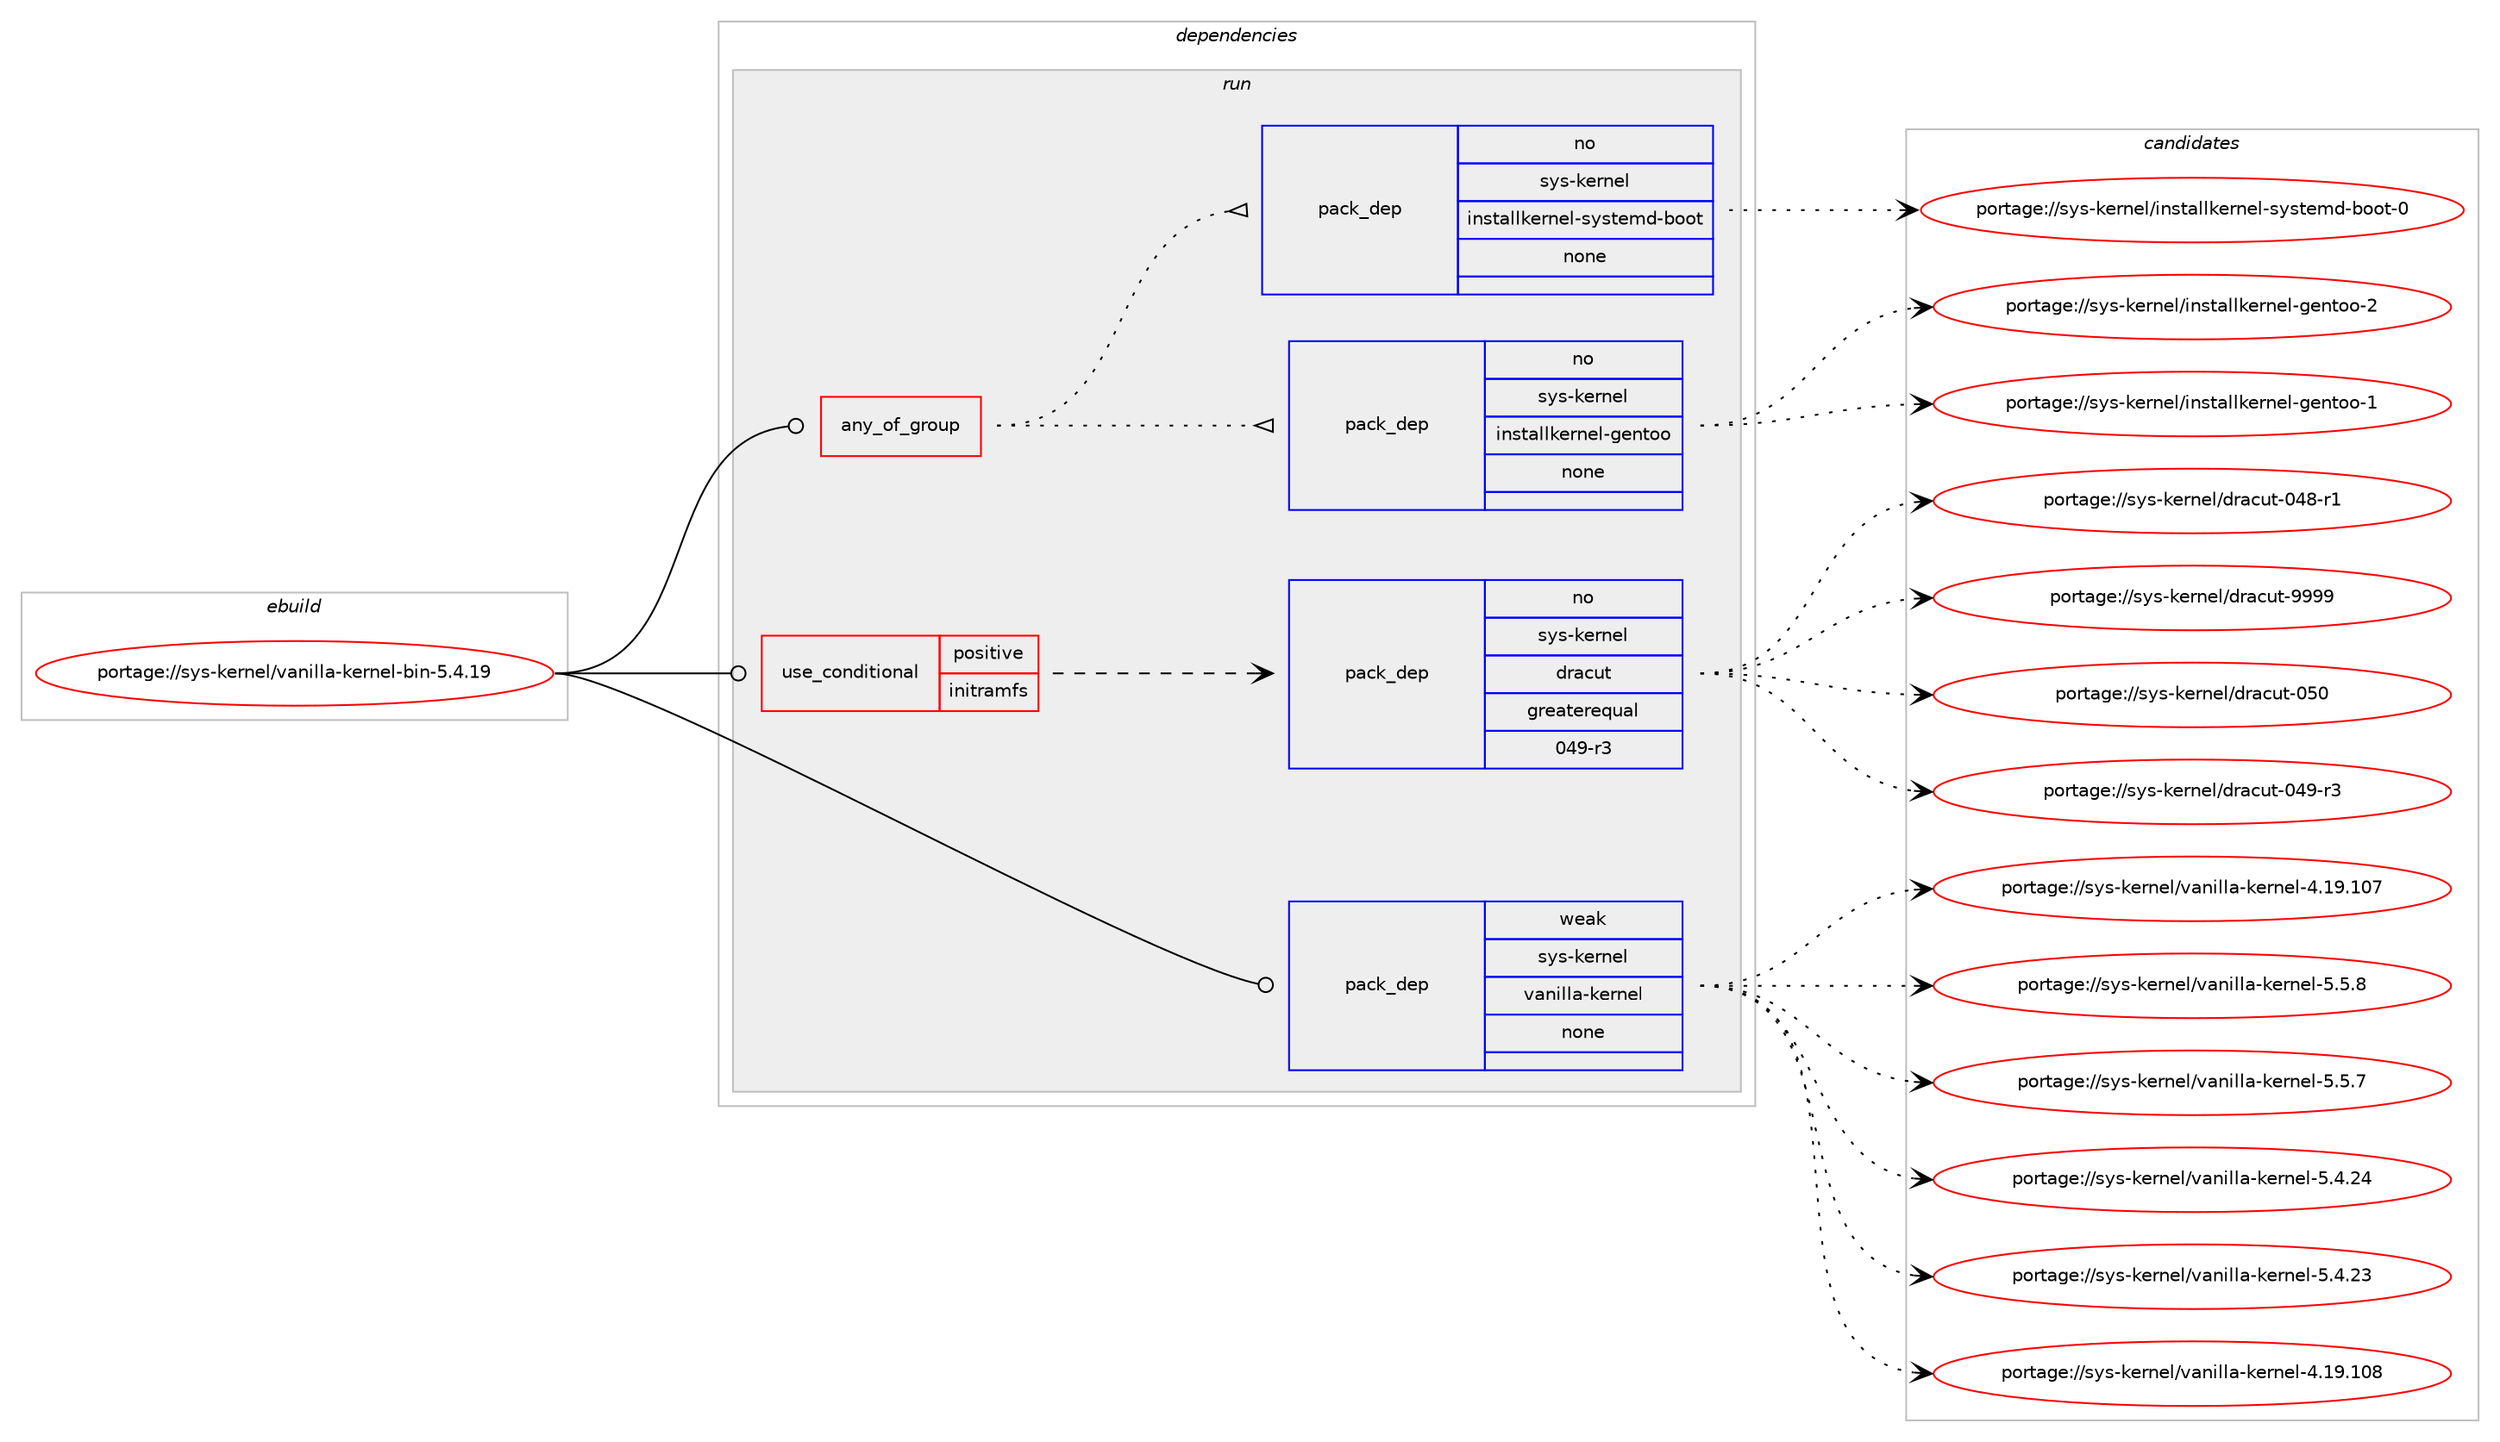 digraph prolog {

# *************
# Graph options
# *************

newrank=true;
concentrate=true;
compound=true;
graph [rankdir=LR,fontname=Helvetica,fontsize=10,ranksep=1.5];#, ranksep=2.5, nodesep=0.2];
edge  [arrowhead=vee];
node  [fontname=Helvetica,fontsize=10];

# **********
# The ebuild
# **********

subgraph cluster_leftcol {
color=gray;
rank=same;
label=<<i>ebuild</i>>;
id [label="portage://sys-kernel/vanilla-kernel-bin-5.4.19", color=red, width=4, href="../sys-kernel/vanilla-kernel-bin-5.4.19.svg"];
}

# ****************
# The dependencies
# ****************

subgraph cluster_midcol {
color=gray;
label=<<i>dependencies</i>>;
subgraph cluster_compile {
fillcolor="#eeeeee";
style=filled;
label=<<i>compile</i>>;
}
subgraph cluster_compileandrun {
fillcolor="#eeeeee";
style=filled;
label=<<i>compile and run</i>>;
}
subgraph cluster_run {
fillcolor="#eeeeee";
style=filled;
label=<<i>run</i>>;
subgraph any610 {
dependency23086 [label=<<TABLE BORDER="0" CELLBORDER="1" CELLSPACING="0" CELLPADDING="4"><TR><TD CELLPADDING="10">any_of_group</TD></TR></TABLE>>, shape=none, color=red];subgraph pack18859 {
dependency23087 [label=<<TABLE BORDER="0" CELLBORDER="1" CELLSPACING="0" CELLPADDING="4" WIDTH="220"><TR><TD ROWSPAN="6" CELLPADDING="30">pack_dep</TD></TR><TR><TD WIDTH="110">no</TD></TR><TR><TD>sys-kernel</TD></TR><TR><TD>installkernel-gentoo</TD></TR><TR><TD>none</TD></TR><TR><TD></TD></TR></TABLE>>, shape=none, color=blue];
}
dependency23086:e -> dependency23087:w [weight=20,style="dotted",arrowhead="oinv"];
subgraph pack18860 {
dependency23088 [label=<<TABLE BORDER="0" CELLBORDER="1" CELLSPACING="0" CELLPADDING="4" WIDTH="220"><TR><TD ROWSPAN="6" CELLPADDING="30">pack_dep</TD></TR><TR><TD WIDTH="110">no</TD></TR><TR><TD>sys-kernel</TD></TR><TR><TD>installkernel-systemd-boot</TD></TR><TR><TD>none</TD></TR><TR><TD></TD></TR></TABLE>>, shape=none, color=blue];
}
dependency23086:e -> dependency23088:w [weight=20,style="dotted",arrowhead="oinv"];
}
id:e -> dependency23086:w [weight=20,style="solid",arrowhead="odot"];
subgraph cond3607 {
dependency23089 [label=<<TABLE BORDER="0" CELLBORDER="1" CELLSPACING="0" CELLPADDING="4"><TR><TD ROWSPAN="3" CELLPADDING="10">use_conditional</TD></TR><TR><TD>positive</TD></TR><TR><TD>initramfs</TD></TR></TABLE>>, shape=none, color=red];
subgraph pack18861 {
dependency23090 [label=<<TABLE BORDER="0" CELLBORDER="1" CELLSPACING="0" CELLPADDING="4" WIDTH="220"><TR><TD ROWSPAN="6" CELLPADDING="30">pack_dep</TD></TR><TR><TD WIDTH="110">no</TD></TR><TR><TD>sys-kernel</TD></TR><TR><TD>dracut</TD></TR><TR><TD>greaterequal</TD></TR><TR><TD>049-r3</TD></TR></TABLE>>, shape=none, color=blue];
}
dependency23089:e -> dependency23090:w [weight=20,style="dashed",arrowhead="vee"];
}
id:e -> dependency23089:w [weight=20,style="solid",arrowhead="odot"];
subgraph pack18862 {
dependency23091 [label=<<TABLE BORDER="0" CELLBORDER="1" CELLSPACING="0" CELLPADDING="4" WIDTH="220"><TR><TD ROWSPAN="6" CELLPADDING="30">pack_dep</TD></TR><TR><TD WIDTH="110">weak</TD></TR><TR><TD>sys-kernel</TD></TR><TR><TD>vanilla-kernel</TD></TR><TR><TD>none</TD></TR><TR><TD></TD></TR></TABLE>>, shape=none, color=blue];
}
id:e -> dependency23091:w [weight=20,style="solid",arrowhead="odot"];
}
}

# **************
# The candidates
# **************

subgraph cluster_choices {
rank=same;
color=gray;
label=<<i>candidates</i>>;

subgraph choice18859 {
color=black;
nodesep=1;
choice115121115451071011141101011084710511011511697108108107101114110101108451031011101161111114550 [label="portage://sys-kernel/installkernel-gentoo-2", color=red, width=4,href="../sys-kernel/installkernel-gentoo-2.svg"];
choice115121115451071011141101011084710511011511697108108107101114110101108451031011101161111114549 [label="portage://sys-kernel/installkernel-gentoo-1", color=red, width=4,href="../sys-kernel/installkernel-gentoo-1.svg"];
dependency23087:e -> choice115121115451071011141101011084710511011511697108108107101114110101108451031011101161111114550:w [style=dotted,weight="100"];
dependency23087:e -> choice115121115451071011141101011084710511011511697108108107101114110101108451031011101161111114549:w [style=dotted,weight="100"];
}
subgraph choice18860 {
color=black;
nodesep=1;
choice1151211154510710111411010110847105110115116971081081071011141101011084511512111511610110910045981111111164548 [label="portage://sys-kernel/installkernel-systemd-boot-0", color=red, width=4,href="../sys-kernel/installkernel-systemd-boot-0.svg"];
dependency23088:e -> choice1151211154510710111411010110847105110115116971081081071011141101011084511512111511610110910045981111111164548:w [style=dotted,weight="100"];
}
subgraph choice18861 {
color=black;
nodesep=1;
choice115121115451071011141101011084710011497991171164557575757 [label="portage://sys-kernel/dracut-9999", color=red, width=4,href="../sys-kernel/dracut-9999.svg"];
choice1151211154510710111411010110847100114979911711645485348 [label="portage://sys-kernel/dracut-050", color=red, width=4,href="../sys-kernel/dracut-050.svg"];
choice11512111545107101114110101108471001149799117116454852574511451 [label="portage://sys-kernel/dracut-049-r3", color=red, width=4,href="../sys-kernel/dracut-049-r3.svg"];
choice11512111545107101114110101108471001149799117116454852564511449 [label="portage://sys-kernel/dracut-048-r1", color=red, width=4,href="../sys-kernel/dracut-048-r1.svg"];
dependency23090:e -> choice115121115451071011141101011084710011497991171164557575757:w [style=dotted,weight="100"];
dependency23090:e -> choice1151211154510710111411010110847100114979911711645485348:w [style=dotted,weight="100"];
dependency23090:e -> choice11512111545107101114110101108471001149799117116454852574511451:w [style=dotted,weight="100"];
dependency23090:e -> choice11512111545107101114110101108471001149799117116454852564511449:w [style=dotted,weight="100"];
}
subgraph choice18862 {
color=black;
nodesep=1;
choice1151211154510710111411010110847118971101051081089745107101114110101108455346534656 [label="portage://sys-kernel/vanilla-kernel-5.5.8", color=red, width=4,href="../sys-kernel/vanilla-kernel-5.5.8.svg"];
choice1151211154510710111411010110847118971101051081089745107101114110101108455346534655 [label="portage://sys-kernel/vanilla-kernel-5.5.7", color=red, width=4,href="../sys-kernel/vanilla-kernel-5.5.7.svg"];
choice115121115451071011141101011084711897110105108108974510710111411010110845534652465052 [label="portage://sys-kernel/vanilla-kernel-5.4.24", color=red, width=4,href="../sys-kernel/vanilla-kernel-5.4.24.svg"];
choice115121115451071011141101011084711897110105108108974510710111411010110845534652465051 [label="portage://sys-kernel/vanilla-kernel-5.4.23", color=red, width=4,href="../sys-kernel/vanilla-kernel-5.4.23.svg"];
choice1151211154510710111411010110847118971101051081089745107101114110101108455246495746494856 [label="portage://sys-kernel/vanilla-kernel-4.19.108", color=red, width=4,href="../sys-kernel/vanilla-kernel-4.19.108.svg"];
choice1151211154510710111411010110847118971101051081089745107101114110101108455246495746494855 [label="portage://sys-kernel/vanilla-kernel-4.19.107", color=red, width=4,href="../sys-kernel/vanilla-kernel-4.19.107.svg"];
dependency23091:e -> choice1151211154510710111411010110847118971101051081089745107101114110101108455346534656:w [style=dotted,weight="100"];
dependency23091:e -> choice1151211154510710111411010110847118971101051081089745107101114110101108455346534655:w [style=dotted,weight="100"];
dependency23091:e -> choice115121115451071011141101011084711897110105108108974510710111411010110845534652465052:w [style=dotted,weight="100"];
dependency23091:e -> choice115121115451071011141101011084711897110105108108974510710111411010110845534652465051:w [style=dotted,weight="100"];
dependency23091:e -> choice1151211154510710111411010110847118971101051081089745107101114110101108455246495746494856:w [style=dotted,weight="100"];
dependency23091:e -> choice1151211154510710111411010110847118971101051081089745107101114110101108455246495746494855:w [style=dotted,weight="100"];
}
}

}
